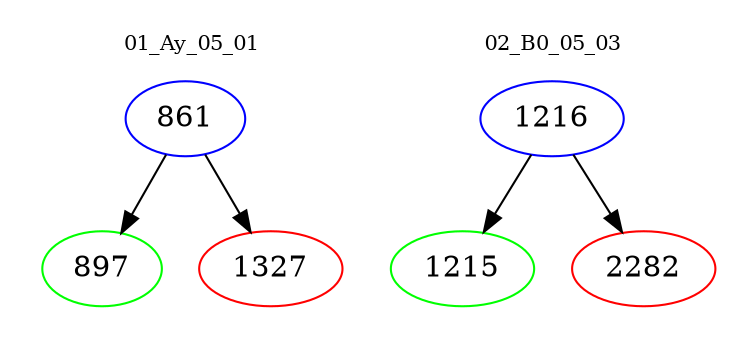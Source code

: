 digraph{
subgraph cluster_0 {
color = white
label = "01_Ay_05_01";
fontsize=10;
T0_861 [label="861", color="blue"]
T0_861 -> T0_897 [color="black"]
T0_897 [label="897", color="green"]
T0_861 -> T0_1327 [color="black"]
T0_1327 [label="1327", color="red"]
}
subgraph cluster_1 {
color = white
label = "02_B0_05_03";
fontsize=10;
T1_1216 [label="1216", color="blue"]
T1_1216 -> T1_1215 [color="black"]
T1_1215 [label="1215", color="green"]
T1_1216 -> T1_2282 [color="black"]
T1_2282 [label="2282", color="red"]
}
}
